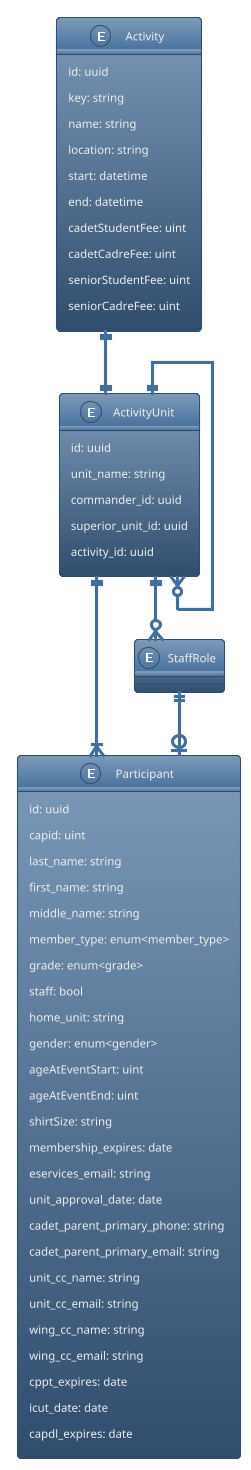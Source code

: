 @startuml
!theme spacelab
skinparam linetype ortho

entity Activity {
    id: uuid
    key: string
    name: string
    location: string
    start: datetime
    end: datetime
    cadetStudentFee: uint
    cadetCadreFee: uint
    seniorStudentFee: uint
    seniorCadreFee: uint
}

entity Participant {
    id: uuid
    capid: uint
    last_name: string
    first_name: string
    middle_name: string
    member_type: enum<member_type>
    grade: enum<grade>
    staff: bool
    home_unit: string
    gender: enum<gender>
    ageAtEventStart: uint
    ageAtEventEnd: uint
    shirtSize: string
    membership_expires: date
    eservices_email: string
    unit_approval_date: date
    cadet_parent_primary_phone: string
    cadet_parent_primary_email: string
    unit_cc_name: string
    unit_cc_email: string
    wing_cc_name: string
    wing_cc_email: string
    cppt_expires: date
    icut_date: date
    capdl_expires: date
}

entity StaffRole {
}

entity ActivityUnit {
    id: uuid
    unit_name: string
    commander_id: uuid
    superior_unit_id: uuid
    activity_id: uuid
}

Activity ||--|| ActivityUnit
ActivityUnit ||--o{ ActivityUnit
ActivityUnit ||--o{ StaffRole
ActivityUnit ||--|{ Participant
StaffRole ||--o| Participant

@enduml